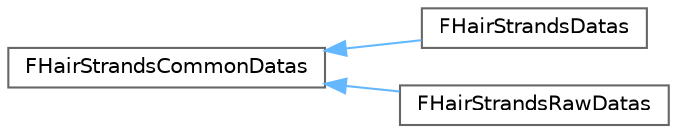 digraph "Graphical Class Hierarchy"
{
 // INTERACTIVE_SVG=YES
 // LATEX_PDF_SIZE
  bgcolor="transparent";
  edge [fontname=Helvetica,fontsize=10,labelfontname=Helvetica,labelfontsize=10];
  node [fontname=Helvetica,fontsize=10,shape=box,height=0.2,width=0.4];
  rankdir="LR";
  Node0 [id="Node000000",label="FHairStrandsCommonDatas",height=0.2,width=0.4,color="grey40", fillcolor="white", style="filled",URL="$d1/d56/structFHairStrandsCommonDatas.html",tooltip="Hair strands datas that are stored on CPU."];
  Node0 -> Node1 [id="edge4040_Node000000_Node000001",dir="back",color="steelblue1",style="solid",tooltip=" "];
  Node1 [id="Node000001",label="FHairStrandsDatas",height=0.2,width=0.4,color="grey40", fillcolor="white", style="filled",URL="$d9/dbf/structFHairStrandsDatas.html",tooltip="Built hair strands data (decimated/shuffled/...)"];
  Node0 -> Node2 [id="edge4041_Node000000_Node000002",dir="back",color="steelblue1",style="solid",tooltip=" "];
  Node2 [id="Node000002",label="FHairStrandsRawDatas",height=0.2,width=0.4,color="grey40", fillcolor="white", style="filled",URL="$d8/d13/structFHairStrandsRawDatas.html",tooltip="Hair strands raw datas that are stored on CPU."];
}
